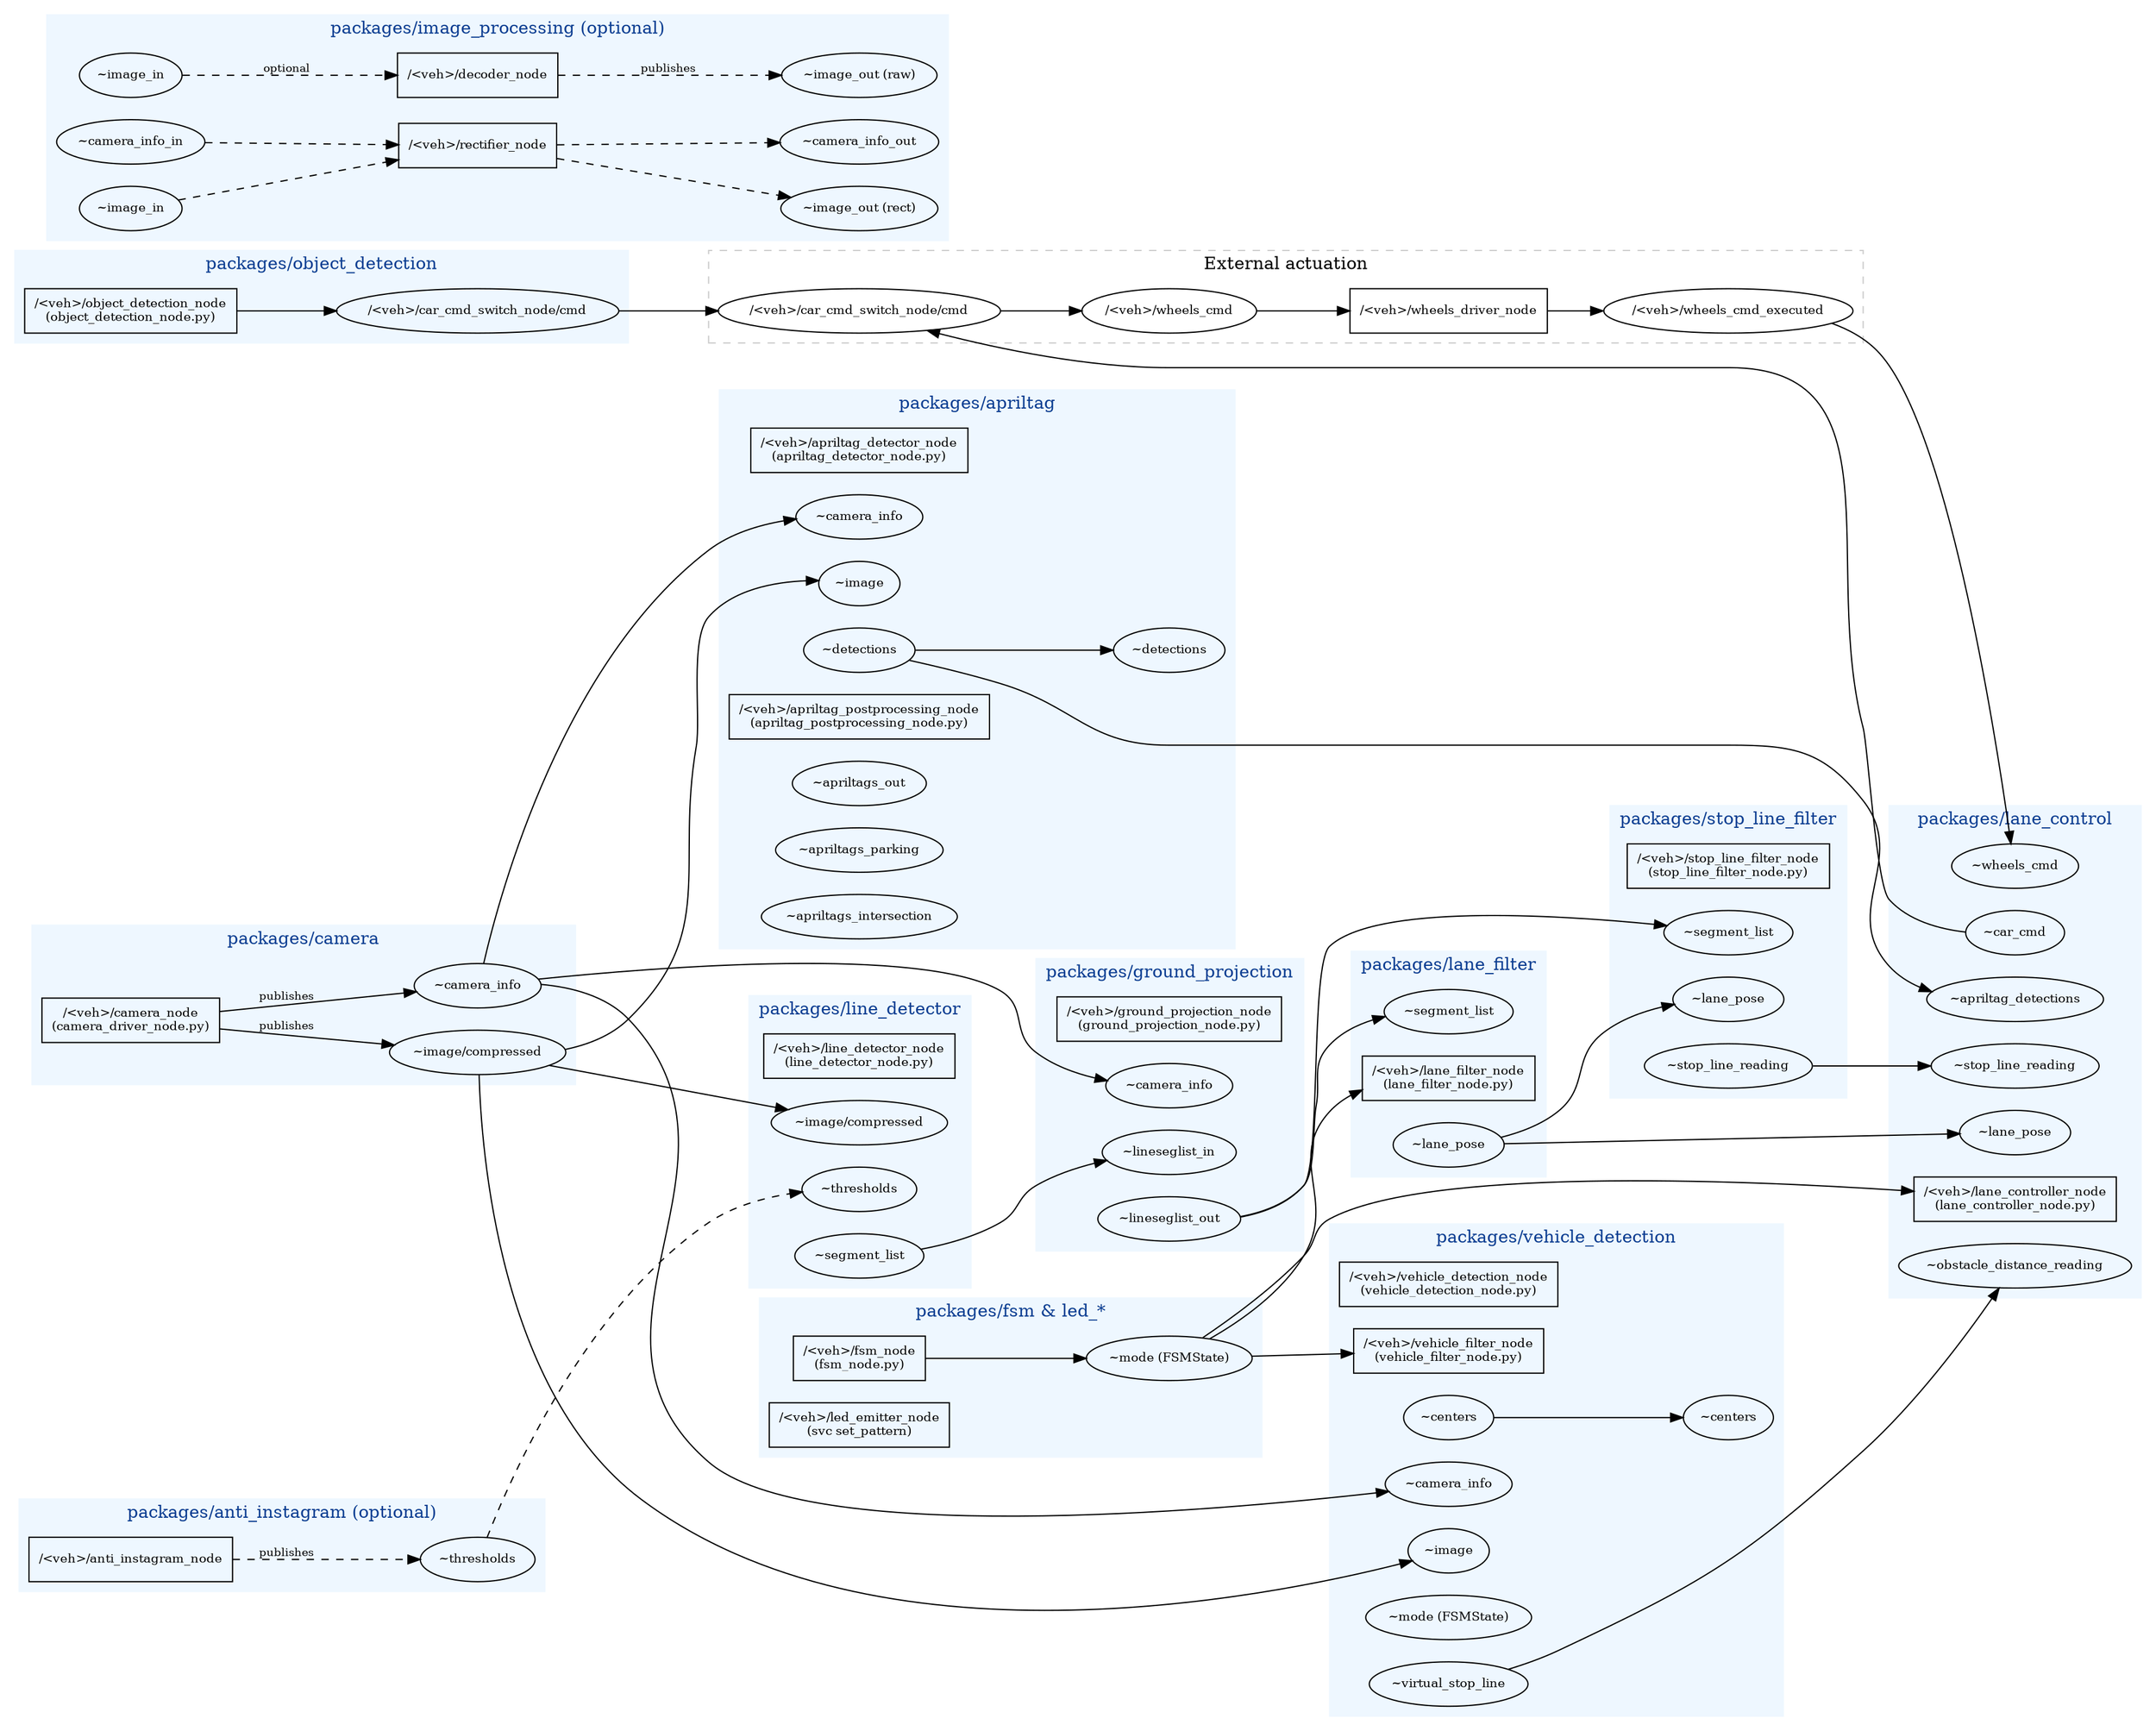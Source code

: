 // Graphviz DOT representation of the Duckietown Safe Navigation system
// Render with: dot -Tpng system_graph.dot -o system_graph.png
// Namespace: replace <veh> with your VEHICLE_NAME

digraph ROS {
  rankdir=LR;
  splines=true;
  node [shape=box, fontsize=10];
  edge [fontsize=9];

  subgraph cluster_camera {
    label="packages/camera"; style=filled; color="#eef7ff"; penwidth=1.2; fontcolor="#0b3d91";
    CAM [label="/<veh>/camera_node\n(camera_driver_node.py)"];
    CAM_IMG [shape=ellipse, label="~image/compressed"];
    CAM_CI [shape=ellipse, label="~camera_info"];
    CAM -> CAM_IMG [label="publishes"];
    CAM -> CAM_CI [label="publishes"];
  }

  subgraph cluster_image_proc {
    label="packages/image_processing (optional)"; style=filled; color="#eef7ff"; fontcolor="#0b3d91";
    DEC [label="/<veh>/decoder_node"];
    DEC_IN [shape=ellipse, label="~image_in"];
    DEC_OUT [shape=ellipse, label="~image_out (raw)"];
    DEC_IN -> DEC [style=dashed, label="optional"]; DEC -> DEC_OUT [style=dashed, label="publishes"];

    REC [label="/<veh>/rectifier_node"];
    REC_IN [shape=ellipse, label="~image_in"];
    REC_CI_IN [shape=ellipse, label="~camera_info_in"];
    REC_IMG_OUT [shape=ellipse, label="~image_out (rect)"];
    REC_CI_OUT [shape=ellipse, label="~camera_info_out"];
    REC_IN -> REC [style=dashed]; REC_CI_IN -> REC [style=dashed]; REC -> REC_IMG_OUT [style=dashed]; REC -> REC_CI_OUT [style=dashed];
  }

  subgraph cluster_ai {
    label="packages/anti_instagram (optional)"; style=filled; color="#eef7ff"; fontcolor="#0b3d91";
    AI [label="/<veh>/anti_instagram_node"];
    AI_THR [shape=ellipse, label="~thresholds"];
    AI -> AI_THR [style=dashed, label="publishes"];
  }

  subgraph cluster_ld {
    label="packages/line_detector"; style=filled; color="#eef7ff"; fontcolor="#0b3d91";
    LD [label="/<veh>/line_detector_node\n(line_detector_node.py)"];
    LD_IMG [shape=ellipse, label="~image/compressed"];
    LD_THR [shape=ellipse, label="~thresholds"];
    LD_SEGS [shape=ellipse, label="~segment_list"];
  }

  subgraph cluster_gp {
    label="packages/ground_projection"; style=filled; color="#eef7ff"; fontcolor="#0b3d91";
    GP [label="/<veh>/ground_projection_node\n(ground_projection_node.py)"];
    GP_IN [shape=ellipse, label="~lineseglist_in"];
    GP_CI [shape=ellipse, label="~camera_info"];
    GP_OUT [shape=ellipse, label="~lineseglist_out"];
  }

  subgraph cluster_lf {
    label="packages/lane_filter"; style=filled; color="#eef7ff"; fontcolor="#0b3d91";
    LF [label="/<veh>/lane_filter_node\n(lane_filter_node.py)"];
    LF_IN [shape=ellipse, label="~segment_list"];
    LF_POSE [shape=ellipse, label="~lane_pose"];
  }

  subgraph cluster_slf {
    label="packages/stop_line_filter"; style=filled; color="#eef7ff"; fontcolor="#0b3d91";
    SLF [label="/<veh>/stop_line_filter_node\n(stop_line_filter_node.py)"];
    SLF_IN_SEGS [shape=ellipse, label="~segment_list"];
    SLF_IN_POSE [shape=ellipse, label="~lane_pose"];
    SLF_OUT [shape=ellipse, label="~stop_line_reading"];
  }

  subgraph cluster_vehicle {
    label="packages/vehicle_detection"; style=filled; color="#eef7ff"; fontcolor="#0b3d91";
    VD [label="/<veh>/vehicle_detection_node\n(vehicle_detection_node.py)"];
    VD_IMG [shape=ellipse, label="~image"];
    VD_CENTERS [shape=ellipse, label="~centers"];

    VF [label="/<veh>/vehicle_filter_node\n(vehicle_filter_node.py)"];
    VF_CENTERS [shape=ellipse, label="~centers"];
    VF_CI [shape=ellipse, label="~camera_info"];
    VF_MODE [shape=ellipse, label="~mode (FSMState)"];
    VF_VSL [shape=ellipse, label="~virtual_stop_line"];
  }

  subgraph cluster_april {
    label="packages/apriltag"; style=filled; color="#eef7ff"; fontcolor="#0b3d91";
    ATD [label="/<veh>/apriltag_detector_node\n(apriltag_detector_node.py)"];
    ATD_IMG [shape=ellipse, label="~image"];
    ATD_CI [shape=ellipse, label="~camera_info"];
    ATD_DET [shape=ellipse, label="~detections"];

    ATP [label="/<veh>/apriltag_postprocessing_node\n(apriltag_postprocessing_node.py)"];
    ATP_IN [shape=ellipse, label="~detections"];
    ATP_OUT [shape=ellipse, label="~apriltags_out"];
    ATP_PARK [shape=ellipse, label="~apriltags_parking"];
    ATP_INT [shape=ellipse, label="~apriltags_intersection"];
  }

  subgraph cluster_lc {
    label="packages/lane_control"; style=filled; color="#eef7ff"; fontcolor="#0b3d91";
    LC [label="/<veh>/lane_controller_node\n(lane_controller_node.py)"];
    LC_IN_POSE [shape=ellipse, label="~lane_pose"];
    LC_IN_STOP [shape=ellipse, label="~stop_line_reading"];
    LC_IN_OBS [shape=ellipse, label="~obstacle_distance_reading"];
    LC_IN_ATD [shape=ellipse, label="~apriltag_detections"];
    LC_WCE [shape=ellipse, label="~wheels_cmd"];
    LC_CMD [shape=ellipse, label="~car_cmd"];
  }

  subgraph cluster_fsm {
    label="packages/fsm & led_*"; style=filled; color="#eef7ff"; fontcolor="#0b3d91";
    FSM [label="/<veh>/fsm_node\n(fsm_node.py)"];
    FSM_MODE [shape=ellipse, label="~mode (FSMState)"];
    LED [label="/<veh>/led_emitter_node\n(svc set_pattern)"];
  }

  subgraph cluster_objdet {
    label="packages/object_detection"; style=filled; color="#eef7ff"; fontcolor="#0b3d91";
    OBJ [label="/<veh>/object_detection_node\n(object_detection_node.py)"];
    OBJ_CMD [shape=ellipse, label="/<veh>/car_cmd_switch_node/cmd"];
  }

  subgraph cluster_external {
    label="External actuation"; style=dashed; color="#cccccc";
    CARCMD [shape=ellipse, label="/<veh>/car_cmd_switch_node/cmd"];
    WD [label="/<veh>/wheels_driver_node"];
    WD_CMD [shape=ellipse, label="/<veh>/wheels_cmd"];
    WD_EXEC [shape=ellipse, label="/<veh>/wheels_cmd_executed"];
  }

  // Wiring
  // Camera to consumers
  CAM_IMG -> LD_IMG; CAM_CI -> GP_CI; CAM_IMG -> ATD_IMG; CAM_CI -> ATD_CI; CAM_IMG -> VD_IMG; CAM_CI -> VF_CI;

  // Anti-instagram to LD
  AI_THR -> LD_THR [style=dashed];

  // LD to GP
  LD_SEGS -> GP_IN;

  // GP to LF and SLF
  GP_OUT -> LF_IN; GP_OUT -> SLF_IN_SEGS;

  // LF to LC and SLF to LC
  LF_POSE -> SLF_IN_POSE; LF_POSE -> LC_IN_POSE; SLF_OUT -> LC_IN_STOP;

  // Vehicle detection
  VD_CENTERS -> VF_CENTERS; VF_VSL -> LC_IN_OBS;

  // AprilTags
  ATD_DET -> ATP_IN; ATD_DET -> LC_IN_ATD;

  // Lane controller outputs
  LC_CMD -> CARCMD; OBJ -> OBJ_CMD; OBJ_CMD -> CARCMD;

  // Actuation loop
  CARCMD -> WD_CMD; WD_CMD -> WD; WD -> WD_EXEC; WD_EXEC -> LC_WCE;

  // FSM influence
  FSM -> FSM_MODE; FSM_MODE -> LC; FSM_MODE -> LF; FSM_MODE -> VF;
}
